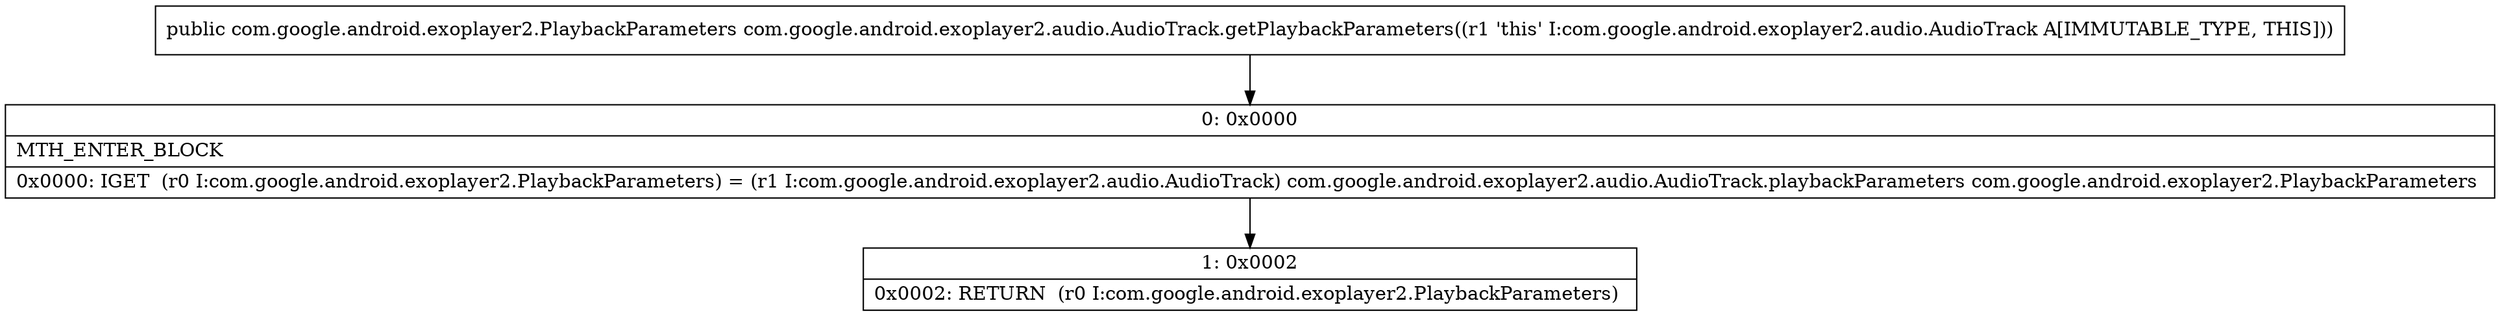 digraph "CFG forcom.google.android.exoplayer2.audio.AudioTrack.getPlaybackParameters()Lcom\/google\/android\/exoplayer2\/PlaybackParameters;" {
Node_0 [shape=record,label="{0\:\ 0x0000|MTH_ENTER_BLOCK\l|0x0000: IGET  (r0 I:com.google.android.exoplayer2.PlaybackParameters) = (r1 I:com.google.android.exoplayer2.audio.AudioTrack) com.google.android.exoplayer2.audio.AudioTrack.playbackParameters com.google.android.exoplayer2.PlaybackParameters \l}"];
Node_1 [shape=record,label="{1\:\ 0x0002|0x0002: RETURN  (r0 I:com.google.android.exoplayer2.PlaybackParameters) \l}"];
MethodNode[shape=record,label="{public com.google.android.exoplayer2.PlaybackParameters com.google.android.exoplayer2.audio.AudioTrack.getPlaybackParameters((r1 'this' I:com.google.android.exoplayer2.audio.AudioTrack A[IMMUTABLE_TYPE, THIS])) }"];
MethodNode -> Node_0;
Node_0 -> Node_1;
}

